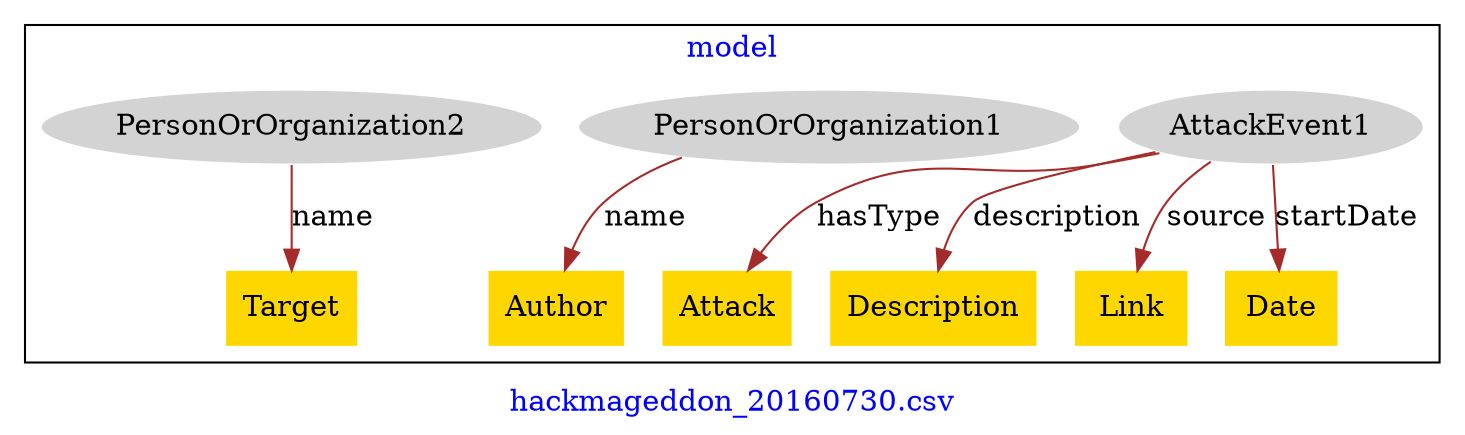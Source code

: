 digraph n0 {
fontcolor="blue"
remincross="true"
label="hackmageddon_20160730.csv"
subgraph cluster {
label="model"
n2[style="filled",color="white",fillcolor="lightgray",label="AttackEvent1"];
n3[shape="plaintext",style="filled",fillcolor="gold",label="Attack"];
n4[shape="plaintext",style="filled",fillcolor="gold",label="Description"];
n5[shape="plaintext",style="filled",fillcolor="gold",label="Link"];
n6[shape="plaintext",style="filled",fillcolor="gold",label="Date"];
n7[style="filled",color="white",fillcolor="lightgray",label="PersonOrOrganization1"];
n8[shape="plaintext",style="filled",fillcolor="gold",label="Author"];
n9[style="filled",color="white",fillcolor="lightgray",label="PersonOrOrganization2"];
n10[shape="plaintext",style="filled",fillcolor="gold",label="Target"];
}
n2 -> n3[color="brown",fontcolor="black",label="hasType"]
n2 -> n4[color="brown",fontcolor="black",label="description"]
n2 -> n5[color="brown",fontcolor="black",label="source"]
n2 -> n6[color="brown",fontcolor="black",label="startDate"]
n7 -> n8[color="brown",fontcolor="black",label="name"]
n9 -> n10[color="brown",fontcolor="black",label="name"]
}
